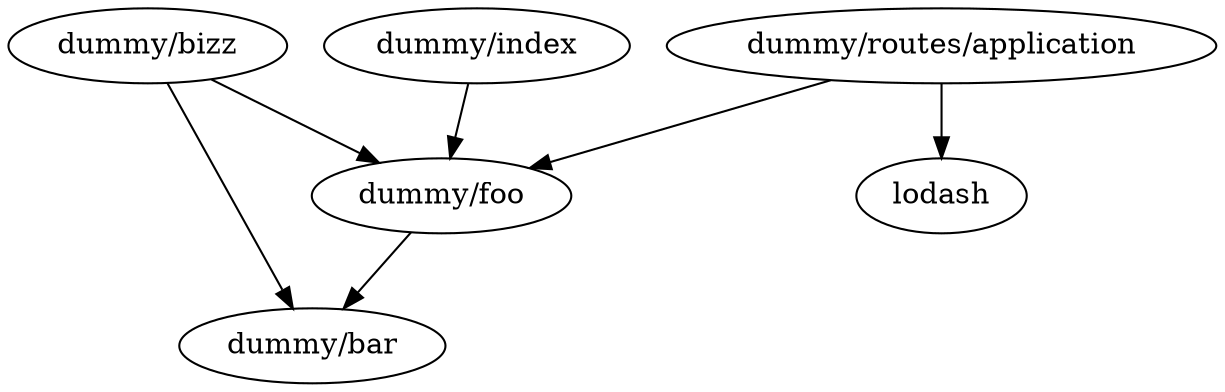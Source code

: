 strict digraph {
  "dummy/bar" [namespace=dummy,id="dummy/bar",inputPath="/Users/chietala/workspace/fs-graph/test/app/bar.ts",outputPath="/Users/chietala/workspace/fs-graph/tmp-dir/bar.ts",relativePath="bar.ts",ast="[object Object]",imports=""]
  "dummy/bizz" [namespace=dummy,id="dummy/bizz",inputPath="/Users/chietala/workspace/fs-graph/test/app/bizz.ts",outputPath="/Users/chietala/workspace/fs-graph/tmp-dir/bizz.ts",relativePath="bizz.ts",ast="[object Object]",imports="dummy/bar,dummy/foo"]
  "dummy/foo" [namespace=dummy,id="dummy/foo",inputPath="/Users/chietala/workspace/fs-graph/test/app/foo.ts",outputPath="/Users/chietala/workspace/fs-graph/tmp-dir/foo.ts",relativePath="foo.ts",ast="[object Object]",imports="dummy/bar"]
  "dummy/index" [namespace=dummy,id="dummy/index",inputPath="/Users/chietala/workspace/fs-graph/test/app/index.ts",outputPath="/Users/chietala/workspace/fs-graph/tmp-dir/index.ts",relativePath="index.ts",ast="[object Object]",imports="dummy/foo"]
  "dummy/routes/application" [namespace=dummy,id="dummy/routes/application",inputPath="/Users/chietala/workspace/fs-graph/test/app/routes/application.ts",outputPath="/Users/chietala/workspace/fs-graph/tmp-dir/routes/application.ts",relativePath="routes/application.ts",ast="[object Object]",imports="dummy/foo,lodash"]
  lodash
  "dummy/bizz" -> "dummy/bar"
  "dummy/bizz" -> "dummy/foo"
  "dummy/foo" -> "dummy/bar"
  "dummy/index" -> "dummy/foo"
  "dummy/routes/application" -> "dummy/foo"
  "dummy/routes/application" -> lodash
}
